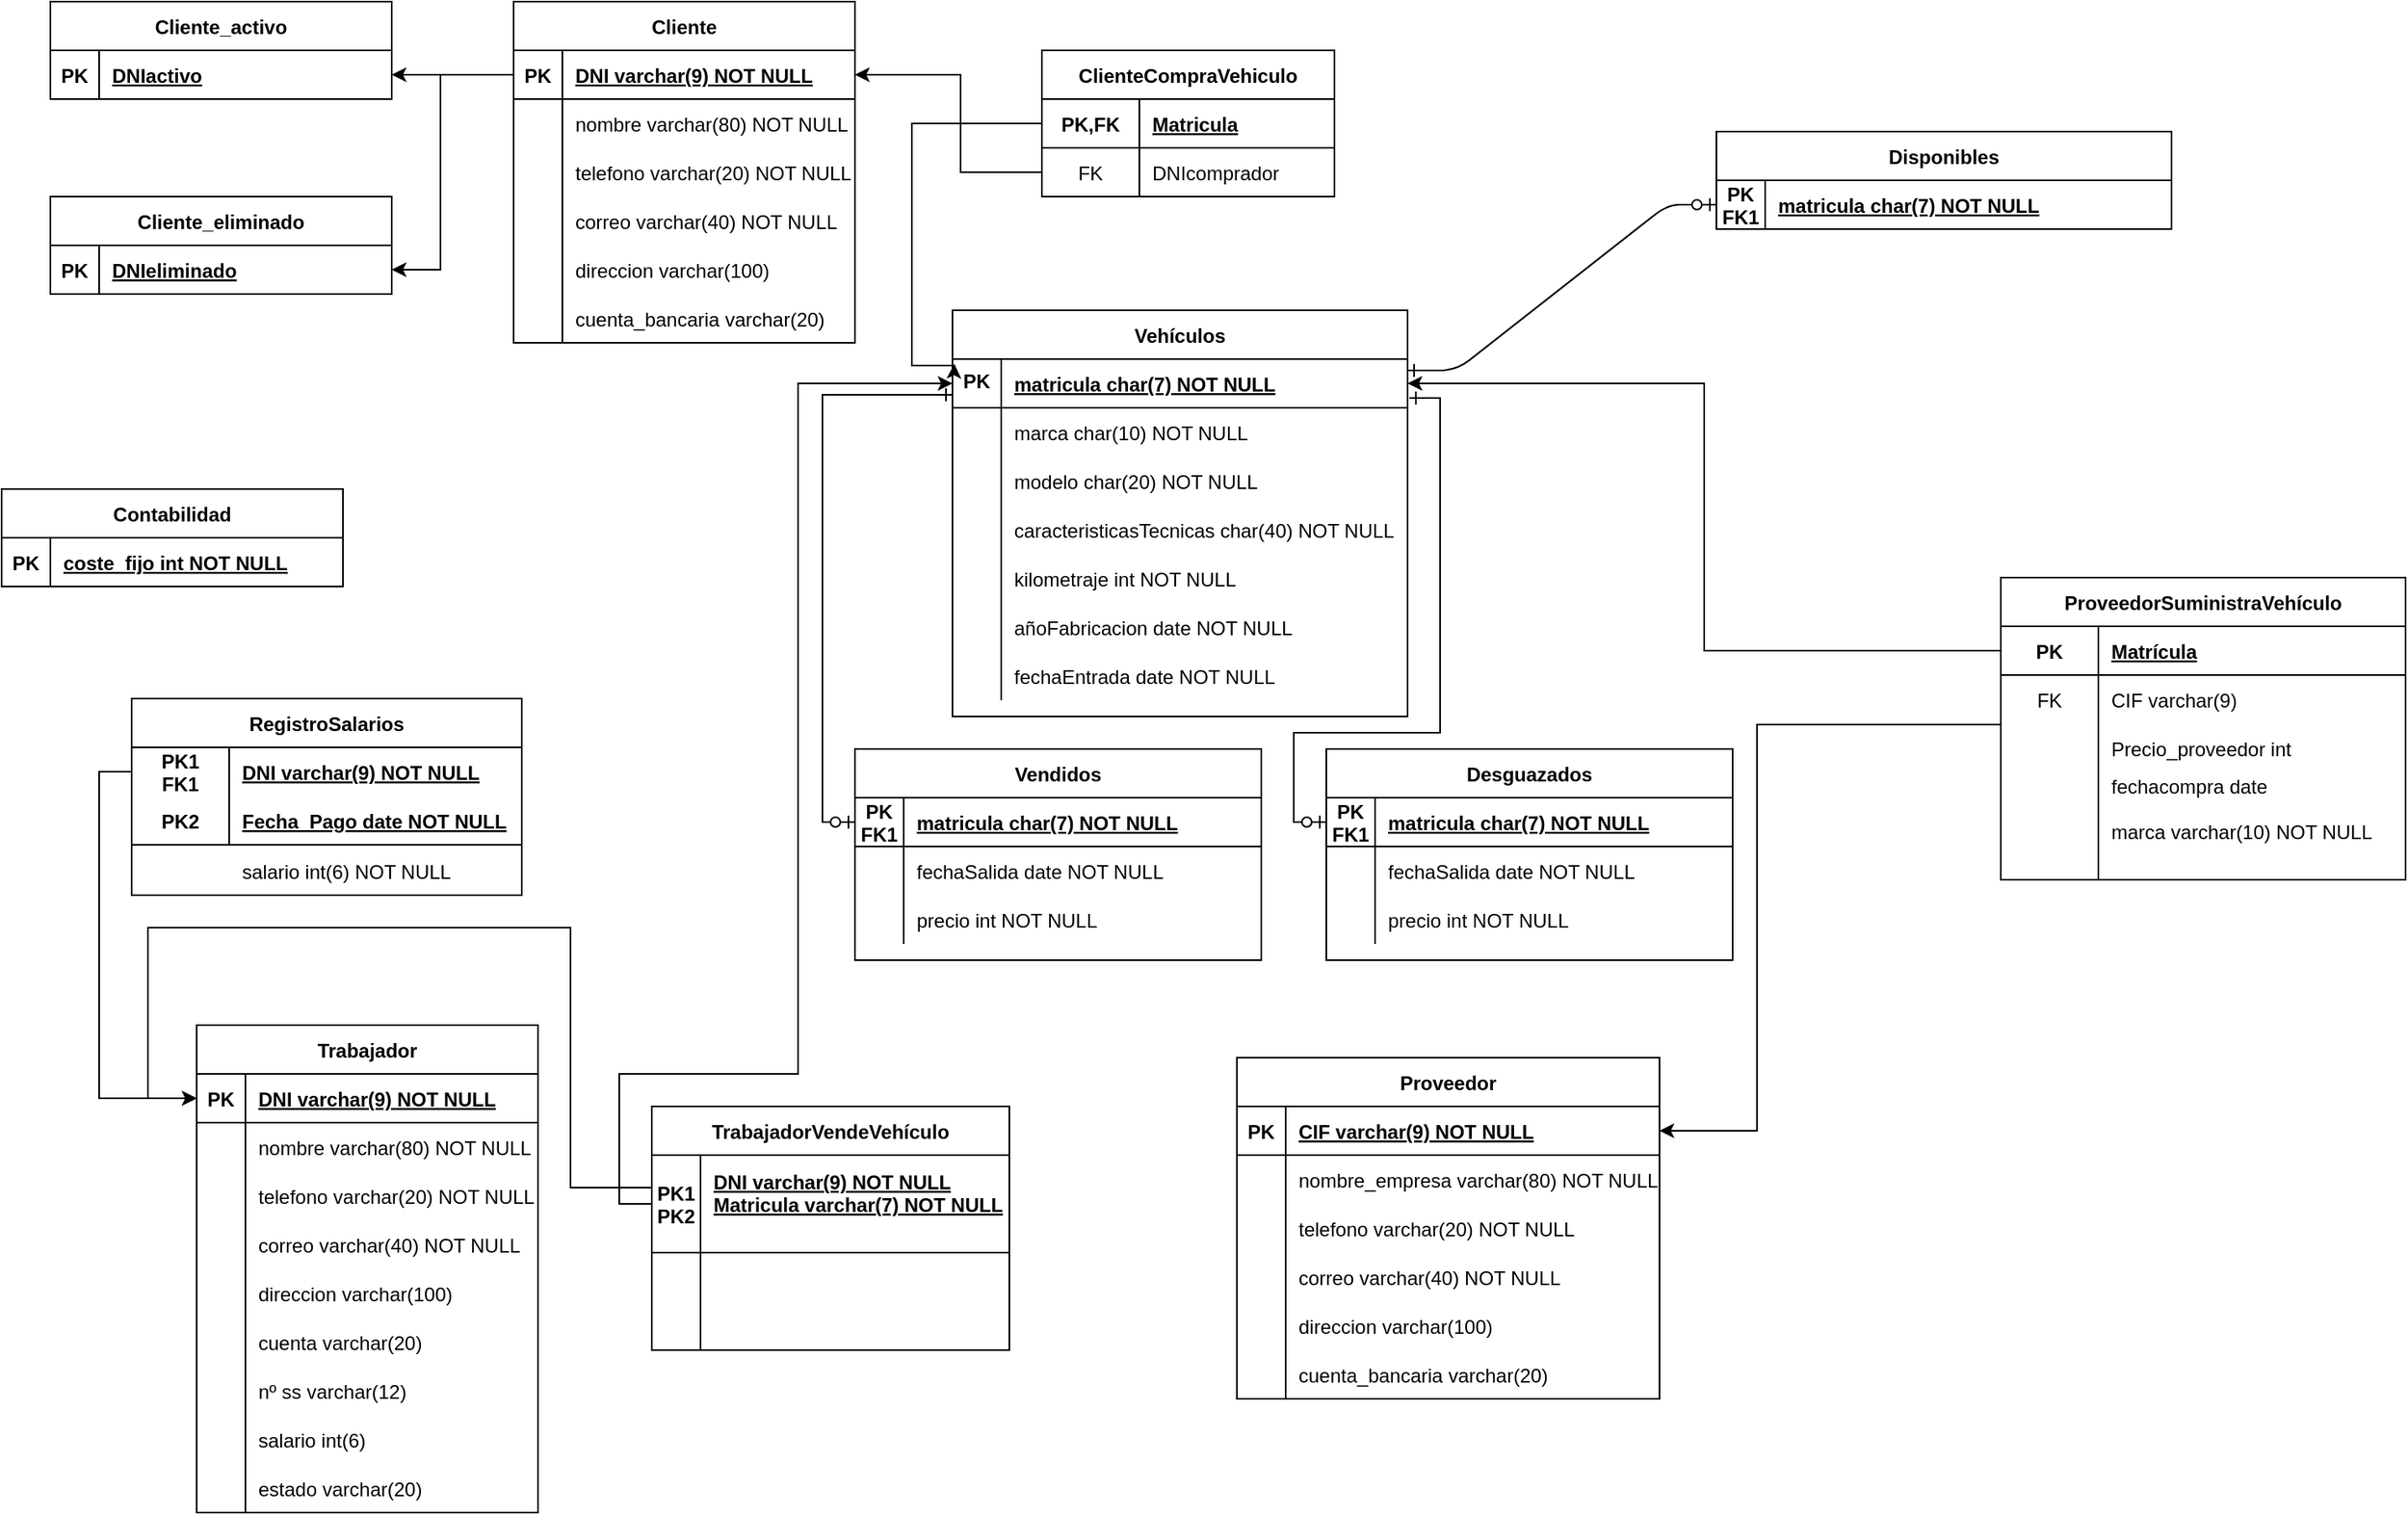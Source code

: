 <mxfile version="20.8.5" type="google"><diagram id="R2lEEEUBdFMjLlhIrx00" name="Page-1"><mxGraphModel grid="1" page="1" gridSize="10" guides="1" tooltips="1" connect="1" arrows="1" fold="1" pageScale="1" pageWidth="850" pageHeight="1100" math="0" shadow="0" extFonts="Permanent Marker^https://fonts.googleapis.com/css?family=Permanent+Marker"><root><mxCell id="0"/><mxCell id="1" parent="0"/><mxCell id="DabiqyICGyhqt8lXACTz-14" value="Cliente" style="shape=table;startSize=30;container=1;collapsible=1;childLayout=tableLayout;fixedRows=1;rowLines=0;fontStyle=1;align=center;resizeLast=1;" vertex="1" parent="1"><mxGeometry x="15" y="370" width="210" height="210" as="geometry"/></mxCell><mxCell id="DabiqyICGyhqt8lXACTz-15" value="" style="shape=tableRow;horizontal=0;startSize=0;swimlaneHead=0;swimlaneBody=0;fillColor=none;collapsible=0;dropTarget=0;points=[[0,0.5],[1,0.5]];portConstraint=eastwest;top=0;left=0;right=0;bottom=1;" vertex="1" parent="DabiqyICGyhqt8lXACTz-14"><mxGeometry y="30" width="210" height="30" as="geometry"/></mxCell><mxCell id="DabiqyICGyhqt8lXACTz-16" value="PK" style="shape=partialRectangle;connectable=0;fillColor=none;top=0;left=0;bottom=0;right=0;fontStyle=1;overflow=hidden;" vertex="1" parent="DabiqyICGyhqt8lXACTz-15"><mxGeometry width="30" height="30" as="geometry"><mxRectangle width="30" height="30" as="alternateBounds"/></mxGeometry></mxCell><mxCell id="DabiqyICGyhqt8lXACTz-17" value="DNI varchar(9) NOT NULL" style="shape=partialRectangle;connectable=0;fillColor=none;top=0;left=0;bottom=0;right=0;align=left;spacingLeft=6;fontStyle=5;overflow=hidden;" vertex="1" parent="DabiqyICGyhqt8lXACTz-15"><mxGeometry x="30" width="180" height="30" as="geometry"><mxRectangle width="180" height="30" as="alternateBounds"/></mxGeometry></mxCell><mxCell id="DabiqyICGyhqt8lXACTz-18" value="" style="shape=tableRow;horizontal=0;startSize=0;swimlaneHead=0;swimlaneBody=0;fillColor=none;collapsible=0;dropTarget=0;points=[[0,0.5],[1,0.5]];portConstraint=eastwest;top=0;left=0;right=0;bottom=0;" vertex="1" parent="DabiqyICGyhqt8lXACTz-14"><mxGeometry y="60" width="210" height="30" as="geometry"/></mxCell><mxCell id="DabiqyICGyhqt8lXACTz-19" value="" style="shape=partialRectangle;connectable=0;fillColor=none;top=0;left=0;bottom=0;right=0;editable=1;overflow=hidden;" vertex="1" parent="DabiqyICGyhqt8lXACTz-18"><mxGeometry width="30" height="30" as="geometry"><mxRectangle width="30" height="30" as="alternateBounds"/></mxGeometry></mxCell><mxCell id="DabiqyICGyhqt8lXACTz-20" value="nombre varchar(80) NOT NULL" style="shape=partialRectangle;connectable=0;fillColor=none;top=0;left=0;bottom=0;right=0;align=left;spacingLeft=6;overflow=hidden;" vertex="1" parent="DabiqyICGyhqt8lXACTz-18"><mxGeometry x="30" width="180" height="30" as="geometry"><mxRectangle width="180" height="30" as="alternateBounds"/></mxGeometry></mxCell><mxCell id="DabiqyICGyhqt8lXACTz-21" value="" style="shape=tableRow;horizontal=0;startSize=0;swimlaneHead=0;swimlaneBody=0;fillColor=none;collapsible=0;dropTarget=0;points=[[0,0.5],[1,0.5]];portConstraint=eastwest;top=0;left=0;right=0;bottom=0;" vertex="1" parent="DabiqyICGyhqt8lXACTz-14"><mxGeometry y="90" width="210" height="30" as="geometry"/></mxCell><mxCell id="DabiqyICGyhqt8lXACTz-22" value="" style="shape=partialRectangle;connectable=0;fillColor=none;top=0;left=0;bottom=0;right=0;editable=1;overflow=hidden;" vertex="1" parent="DabiqyICGyhqt8lXACTz-21"><mxGeometry width="30" height="30" as="geometry"><mxRectangle width="30" height="30" as="alternateBounds"/></mxGeometry></mxCell><mxCell id="DabiqyICGyhqt8lXACTz-23" value="telefono varchar(20) NOT NULL" style="shape=partialRectangle;connectable=0;fillColor=none;top=0;left=0;bottom=0;right=0;align=left;spacingLeft=6;overflow=hidden;" vertex="1" parent="DabiqyICGyhqt8lXACTz-21"><mxGeometry x="30" width="180" height="30" as="geometry"><mxRectangle width="180" height="30" as="alternateBounds"/></mxGeometry></mxCell><mxCell id="DabiqyICGyhqt8lXACTz-24" value="" style="shape=tableRow;horizontal=0;startSize=0;swimlaneHead=0;swimlaneBody=0;fillColor=none;collapsible=0;dropTarget=0;points=[[0,0.5],[1,0.5]];portConstraint=eastwest;top=0;left=0;right=0;bottom=0;" vertex="1" parent="DabiqyICGyhqt8lXACTz-14"><mxGeometry y="120" width="210" height="30" as="geometry"/></mxCell><mxCell id="DabiqyICGyhqt8lXACTz-25" value="" style="shape=partialRectangle;connectable=0;fillColor=none;top=0;left=0;bottom=0;right=0;editable=1;overflow=hidden;" vertex="1" parent="DabiqyICGyhqt8lXACTz-24"><mxGeometry width="30" height="30" as="geometry"><mxRectangle width="30" height="30" as="alternateBounds"/></mxGeometry></mxCell><mxCell id="DabiqyICGyhqt8lXACTz-26" value="correo varchar(40) NOT NULL" style="shape=partialRectangle;connectable=0;fillColor=none;top=0;left=0;bottom=0;right=0;align=left;spacingLeft=6;overflow=hidden;" vertex="1" parent="DabiqyICGyhqt8lXACTz-24"><mxGeometry x="30" width="180" height="30" as="geometry"><mxRectangle width="180" height="30" as="alternateBounds"/></mxGeometry></mxCell><mxCell id="DabiqyICGyhqt8lXACTz-56" style="shape=tableRow;horizontal=0;startSize=0;swimlaneHead=0;swimlaneBody=0;fillColor=none;collapsible=0;dropTarget=0;points=[[0,0.5],[1,0.5]];portConstraint=eastwest;top=0;left=0;right=0;bottom=0;" vertex="1" parent="DabiqyICGyhqt8lXACTz-14"><mxGeometry y="150" width="210" height="30" as="geometry"/></mxCell><mxCell id="DabiqyICGyhqt8lXACTz-57" style="shape=partialRectangle;connectable=0;fillColor=none;top=0;left=0;bottom=0;right=0;editable=1;overflow=hidden;" vertex="1" parent="DabiqyICGyhqt8lXACTz-56"><mxGeometry width="30" height="30" as="geometry"><mxRectangle width="30" height="30" as="alternateBounds"/></mxGeometry></mxCell><mxCell id="DabiqyICGyhqt8lXACTz-58" value="direccion varchar(100)" style="shape=partialRectangle;connectable=0;fillColor=none;top=0;left=0;bottom=0;right=0;align=left;spacingLeft=6;overflow=hidden;" vertex="1" parent="DabiqyICGyhqt8lXACTz-56"><mxGeometry x="30" width="180" height="30" as="geometry"><mxRectangle width="180" height="30" as="alternateBounds"/></mxGeometry></mxCell><mxCell id="DabiqyICGyhqt8lXACTz-62" style="shape=tableRow;horizontal=0;startSize=0;swimlaneHead=0;swimlaneBody=0;fillColor=none;collapsible=0;dropTarget=0;points=[[0,0.5],[1,0.5]];portConstraint=eastwest;top=0;left=0;right=0;bottom=0;" vertex="1" parent="DabiqyICGyhqt8lXACTz-14"><mxGeometry y="180" width="210" height="30" as="geometry"/></mxCell><mxCell id="DabiqyICGyhqt8lXACTz-63" style="shape=partialRectangle;connectable=0;fillColor=none;top=0;left=0;bottom=0;right=0;editable=1;overflow=hidden;" vertex="1" parent="DabiqyICGyhqt8lXACTz-62"><mxGeometry width="30" height="30" as="geometry"><mxRectangle width="30" height="30" as="alternateBounds"/></mxGeometry></mxCell><mxCell id="DabiqyICGyhqt8lXACTz-64" value="cuenta_bancaria varchar(20)" style="shape=partialRectangle;connectable=0;fillColor=none;top=0;left=0;bottom=0;right=0;align=left;spacingLeft=6;overflow=hidden;" vertex="1" parent="DabiqyICGyhqt8lXACTz-62"><mxGeometry x="30" width="180" height="30" as="geometry"><mxRectangle width="180" height="30" as="alternateBounds"/></mxGeometry></mxCell><mxCell id="DabiqyICGyhqt8lXACTz-91" value="ClienteCompraVehiculo" style="shape=table;startSize=30;container=1;collapsible=1;childLayout=tableLayout;fixedRows=1;rowLines=0;fontStyle=1;align=center;resizeLast=1;" vertex="1" parent="1"><mxGeometry x="340" y="400" width="180" height="90" as="geometry"><mxRectangle x="450" y="70" width="90" height="30" as="alternateBounds"/></mxGeometry></mxCell><mxCell id="DabiqyICGyhqt8lXACTz-95" value="" style="shape=tableRow;horizontal=0;startSize=0;swimlaneHead=0;swimlaneBody=0;fillColor=none;collapsible=0;dropTarget=0;points=[[0,0.5],[1,0.5]];portConstraint=eastwest;top=0;left=0;right=0;bottom=1;" vertex="1" parent="DabiqyICGyhqt8lXACTz-91"><mxGeometry y="30" width="180" height="30" as="geometry"/></mxCell><mxCell id="DabiqyICGyhqt8lXACTz-96" value="PK,FK" style="shape=partialRectangle;connectable=0;fillColor=none;top=0;left=0;bottom=0;right=0;fontStyle=1;overflow=hidden;" vertex="1" parent="DabiqyICGyhqt8lXACTz-95"><mxGeometry width="60" height="30" as="geometry"><mxRectangle width="60" height="30" as="alternateBounds"/></mxGeometry></mxCell><mxCell id="DabiqyICGyhqt8lXACTz-97" value="Matricula" style="shape=partialRectangle;connectable=0;fillColor=none;top=0;left=0;bottom=0;right=0;align=left;spacingLeft=6;fontStyle=5;overflow=hidden;" vertex="1" parent="DabiqyICGyhqt8lXACTz-95"><mxGeometry x="60" width="120" height="30" as="geometry"><mxRectangle width="120" height="30" as="alternateBounds"/></mxGeometry></mxCell><mxCell id="slOIWdPYhQbR9vkh2Vtd-27" style="shape=tableRow;horizontal=0;startSize=0;swimlaneHead=0;swimlaneBody=0;fillColor=none;collapsible=0;dropTarget=0;points=[[0,0.5],[1,0.5]];portConstraint=eastwest;top=0;left=0;right=0;bottom=0;" vertex="1" parent="DabiqyICGyhqt8lXACTz-91"><mxGeometry y="60" width="180" height="30" as="geometry"/></mxCell><mxCell id="slOIWdPYhQbR9vkh2Vtd-28" value="FK" style="shape=partialRectangle;connectable=0;fillColor=none;top=0;left=0;bottom=0;right=0;editable=1;overflow=hidden;" vertex="1" parent="slOIWdPYhQbR9vkh2Vtd-27"><mxGeometry width="60" height="30" as="geometry"><mxRectangle width="60" height="30" as="alternateBounds"/></mxGeometry></mxCell><mxCell id="slOIWdPYhQbR9vkh2Vtd-29" value="DNIcomprador" style="shape=partialRectangle;connectable=0;fillColor=none;top=0;left=0;bottom=0;right=0;align=left;spacingLeft=6;overflow=hidden;" vertex="1" parent="slOIWdPYhQbR9vkh2Vtd-27"><mxGeometry x="60" width="120" height="30" as="geometry"><mxRectangle width="120" height="30" as="alternateBounds"/></mxGeometry></mxCell><mxCell id="DabiqyICGyhqt8lXACTz-110" style="edgeStyle=orthogonalEdgeStyle;rounded=0;orthogonalLoop=1;jettySize=auto;html=1;entryX=0;entryY=0.5;entryDx=0;entryDy=0;exitX=0;exitY=0.5;exitDx=0;exitDy=0;" edge="1" parent="1" target="DabiqyICGyhqt8lXACTz-15"><mxGeometry relative="1" as="geometry"><Array as="points"><mxPoint x="540" y="50"/><mxPoint x="500" y="50"/><mxPoint x="500" y="140"/><mxPoint x="150" y="140"/><mxPoint x="150" y="205"/></Array></mxGeometry></mxCell><mxCell id="tKubUDKJKZg3eES5gqps-14" value="" style="shape=tableRow;horizontal=0;startSize=0;swimlaneHead=0;swimlaneBody=0;fillColor=none;collapsible=0;dropTarget=0;points=[[0,0.5],[1,0.5]];portConstraint=eastwest;top=0;left=0;right=0;bottom=0;" vertex="1" parent="1"><mxGeometry x="-150" y="1170" width="220" height="40" as="geometry"/></mxCell><mxCell id="tKubUDKJKZg3eES5gqps-15" value="" style="shape=partialRectangle;connectable=0;fillColor=none;top=0;left=0;bottom=0;right=0;editable=1;overflow=hidden;" vertex="1" parent="tKubUDKJKZg3eES5gqps-14"><mxGeometry width="30" height="40" as="geometry"><mxRectangle width="30" height="40" as="alternateBounds"/></mxGeometry></mxCell><mxCell id="tKubUDKJKZg3eES5gqps-17" value="" style="shape=tableRow;horizontal=0;startSize=0;swimlaneHead=0;swimlaneBody=0;fillColor=none;collapsible=0;dropTarget=0;points=[[0,0.5],[1,0.5]];portConstraint=eastwest;top=0;left=0;right=0;bottom=0;" vertex="1" parent="1"><mxGeometry x="-150" y="1200" width="220" height="40" as="geometry"/></mxCell><mxCell id="tKubUDKJKZg3eES5gqps-18" value="" style="shape=partialRectangle;connectable=0;fillColor=none;top=0;left=0;bottom=0;right=0;editable=1;overflow=hidden;" vertex="1" parent="tKubUDKJKZg3eES5gqps-17"><mxGeometry width="30" height="40" as="geometry"><mxRectangle width="30" height="40" as="alternateBounds"/></mxGeometry></mxCell><mxCell id="tKubUDKJKZg3eES5gqps-20" value="" style="shape=tableRow;horizontal=0;startSize=0;swimlaneHead=0;swimlaneBody=0;fillColor=none;collapsible=0;dropTarget=0;points=[[0,0.5],[1,0.5]];portConstraint=eastwest;top=0;left=0;right=0;bottom=0;" vertex="1" parent="1"><mxGeometry x="-150" y="1230" width="220" height="40" as="geometry"/></mxCell><mxCell id="tKubUDKJKZg3eES5gqps-21" value="" style="shape=partialRectangle;connectable=0;fillColor=none;top=0;left=0;bottom=0;right=0;editable=1;overflow=hidden;" vertex="1" parent="tKubUDKJKZg3eES5gqps-20"><mxGeometry width="30" height="40" as="geometry"><mxRectangle width="30" height="40" as="alternateBounds"/></mxGeometry></mxCell><mxCell id="tKubUDKJKZg3eES5gqps-45" value="TrabajadorVendeVehículo" style="shape=table;startSize=30;container=1;collapsible=1;childLayout=tableLayout;fixedRows=1;rowLines=0;fontStyle=1;align=center;resizeLast=1;" vertex="1" parent="1"><mxGeometry x="100" y="1050" width="220" height="150" as="geometry"/></mxCell><mxCell id="tKubUDKJKZg3eES5gqps-46" value="" style="shape=tableRow;horizontal=0;startSize=0;swimlaneHead=0;swimlaneBody=0;fillColor=none;collapsible=0;dropTarget=0;points=[[0,0.5],[1,0.5]];portConstraint=eastwest;top=0;left=0;right=0;bottom=1;" vertex="1" parent="tKubUDKJKZg3eES5gqps-45"><mxGeometry y="30" width="220" height="60" as="geometry"/></mxCell><mxCell id="tKubUDKJKZg3eES5gqps-47" value="PK1&#10;PK2" style="shape=partialRectangle;connectable=0;fillColor=none;top=0;left=0;bottom=0;right=0;fontStyle=1;overflow=hidden;" vertex="1" parent="tKubUDKJKZg3eES5gqps-46"><mxGeometry width="30" height="60" as="geometry"><mxRectangle width="30" height="60" as="alternateBounds"/></mxGeometry></mxCell><mxCell id="tKubUDKJKZg3eES5gqps-48" value="DNI varchar(9) NOT NULL&#10;Matricula varchar(7) NOT NULL&#10;" style="shape=partialRectangle;connectable=0;fillColor=none;top=0;left=0;bottom=0;right=0;align=left;spacingLeft=6;fontStyle=5;overflow=hidden;" vertex="1" parent="tKubUDKJKZg3eES5gqps-46"><mxGeometry x="30" width="190" height="60" as="geometry"><mxRectangle width="190" height="60" as="alternateBounds"/></mxGeometry></mxCell><mxCell id="tKubUDKJKZg3eES5gqps-49" value="" style="shape=tableRow;horizontal=0;startSize=0;swimlaneHead=0;swimlaneBody=0;fillColor=none;collapsible=0;dropTarget=0;points=[[0,0.5],[1,0.5]];portConstraint=eastwest;top=0;left=0;right=0;bottom=0;" vertex="1" parent="tKubUDKJKZg3eES5gqps-45"><mxGeometry y="90" width="220" height="30" as="geometry"/></mxCell><mxCell id="tKubUDKJKZg3eES5gqps-50" value="" style="shape=partialRectangle;connectable=0;fillColor=none;top=0;left=0;bottom=0;right=0;editable=1;overflow=hidden;" vertex="1" parent="tKubUDKJKZg3eES5gqps-49"><mxGeometry width="30" height="30" as="geometry"><mxRectangle width="30" height="30" as="alternateBounds"/></mxGeometry></mxCell><mxCell id="tKubUDKJKZg3eES5gqps-51" value="" style="shape=partialRectangle;connectable=0;fillColor=none;top=0;left=0;bottom=0;right=0;align=left;spacingLeft=6;overflow=hidden;" vertex="1" parent="tKubUDKJKZg3eES5gqps-49"><mxGeometry x="30" width="190" height="30" as="geometry"><mxRectangle width="190" height="30" as="alternateBounds"/></mxGeometry></mxCell><mxCell id="tKubUDKJKZg3eES5gqps-58" style="shape=tableRow;horizontal=0;startSize=0;swimlaneHead=0;swimlaneBody=0;fillColor=none;collapsible=0;dropTarget=0;points=[[0,0.5],[1,0.5]];portConstraint=eastwest;top=0;left=0;right=0;bottom=0;" vertex="1" parent="tKubUDKJKZg3eES5gqps-45"><mxGeometry y="120" width="220" height="30" as="geometry"/></mxCell><mxCell id="tKubUDKJKZg3eES5gqps-59" style="shape=partialRectangle;connectable=0;fillColor=none;top=0;left=0;bottom=0;right=0;editable=1;overflow=hidden;" vertex="1" parent="tKubUDKJKZg3eES5gqps-58"><mxGeometry width="30" height="30" as="geometry"><mxRectangle width="30" height="30" as="alternateBounds"/></mxGeometry></mxCell><mxCell id="tKubUDKJKZg3eES5gqps-60" value="" style="shape=partialRectangle;connectable=0;fillColor=none;top=0;left=0;bottom=0;right=0;align=left;spacingLeft=6;overflow=hidden;" vertex="1" parent="tKubUDKJKZg3eES5gqps-58"><mxGeometry x="30" width="190" height="30" as="geometry"><mxRectangle width="190" height="30" as="alternateBounds"/></mxGeometry></mxCell><mxCell id="5EkqRzB-ZfqEfg6LdEzN-1" value="Trabajador" style="shape=table;startSize=30;container=1;collapsible=1;childLayout=tableLayout;fixedRows=1;rowLines=0;fontStyle=1;align=center;resizeLast=1;" vertex="1" parent="1"><mxGeometry x="-180" y="1000" width="210" height="300" as="geometry"/></mxCell><mxCell id="5EkqRzB-ZfqEfg6LdEzN-2" value="" style="shape=tableRow;horizontal=0;startSize=0;swimlaneHead=0;swimlaneBody=0;fillColor=none;collapsible=0;dropTarget=0;points=[[0,0.5],[1,0.5]];portConstraint=eastwest;top=0;left=0;right=0;bottom=1;" vertex="1" parent="5EkqRzB-ZfqEfg6LdEzN-1"><mxGeometry y="30" width="210" height="30" as="geometry"/></mxCell><mxCell id="5EkqRzB-ZfqEfg6LdEzN-3" value="PK" style="shape=partialRectangle;connectable=0;fillColor=none;top=0;left=0;bottom=0;right=0;fontStyle=1;overflow=hidden;" vertex="1" parent="5EkqRzB-ZfqEfg6LdEzN-2"><mxGeometry width="30" height="30" as="geometry"><mxRectangle width="30" height="30" as="alternateBounds"/></mxGeometry></mxCell><mxCell id="5EkqRzB-ZfqEfg6LdEzN-4" value="DNI varchar(9) NOT NULL" style="shape=partialRectangle;connectable=0;fillColor=none;top=0;left=0;bottom=0;right=0;align=left;spacingLeft=6;fontStyle=5;overflow=hidden;" vertex="1" parent="5EkqRzB-ZfqEfg6LdEzN-2"><mxGeometry x="30" width="180" height="30" as="geometry"><mxRectangle width="180" height="30" as="alternateBounds"/></mxGeometry></mxCell><mxCell id="5EkqRzB-ZfqEfg6LdEzN-5" value="" style="shape=tableRow;horizontal=0;startSize=0;swimlaneHead=0;swimlaneBody=0;fillColor=none;collapsible=0;dropTarget=0;points=[[0,0.5],[1,0.5]];portConstraint=eastwest;top=0;left=0;right=0;bottom=0;" vertex="1" parent="5EkqRzB-ZfqEfg6LdEzN-1"><mxGeometry y="60" width="210" height="30" as="geometry"/></mxCell><mxCell id="5EkqRzB-ZfqEfg6LdEzN-6" value="" style="shape=partialRectangle;connectable=0;fillColor=none;top=0;left=0;bottom=0;right=0;editable=1;overflow=hidden;" vertex="1" parent="5EkqRzB-ZfqEfg6LdEzN-5"><mxGeometry width="30" height="30" as="geometry"><mxRectangle width="30" height="30" as="alternateBounds"/></mxGeometry></mxCell><mxCell id="5EkqRzB-ZfqEfg6LdEzN-7" value="nombre varchar(80) NOT NULL" style="shape=partialRectangle;connectable=0;fillColor=none;top=0;left=0;bottom=0;right=0;align=left;spacingLeft=6;overflow=hidden;" vertex="1" parent="5EkqRzB-ZfqEfg6LdEzN-5"><mxGeometry x="30" width="180" height="30" as="geometry"><mxRectangle width="180" height="30" as="alternateBounds"/></mxGeometry></mxCell><mxCell id="5EkqRzB-ZfqEfg6LdEzN-8" value="" style="shape=tableRow;horizontal=0;startSize=0;swimlaneHead=0;swimlaneBody=0;fillColor=none;collapsible=0;dropTarget=0;points=[[0,0.5],[1,0.5]];portConstraint=eastwest;top=0;left=0;right=0;bottom=0;" vertex="1" parent="5EkqRzB-ZfqEfg6LdEzN-1"><mxGeometry y="90" width="210" height="30" as="geometry"/></mxCell><mxCell id="5EkqRzB-ZfqEfg6LdEzN-9" value="" style="shape=partialRectangle;connectable=0;fillColor=none;top=0;left=0;bottom=0;right=0;editable=1;overflow=hidden;" vertex="1" parent="5EkqRzB-ZfqEfg6LdEzN-8"><mxGeometry width="30" height="30" as="geometry"><mxRectangle width="30" height="30" as="alternateBounds"/></mxGeometry></mxCell><mxCell id="5EkqRzB-ZfqEfg6LdEzN-10" value="telefono varchar(20) NOT NULL" style="shape=partialRectangle;connectable=0;fillColor=none;top=0;left=0;bottom=0;right=0;align=left;spacingLeft=6;overflow=hidden;" vertex="1" parent="5EkqRzB-ZfqEfg6LdEzN-8"><mxGeometry x="30" width="180" height="30" as="geometry"><mxRectangle width="180" height="30" as="alternateBounds"/></mxGeometry></mxCell><mxCell id="5EkqRzB-ZfqEfg6LdEzN-11" value="" style="shape=tableRow;horizontal=0;startSize=0;swimlaneHead=0;swimlaneBody=0;fillColor=none;collapsible=0;dropTarget=0;points=[[0,0.5],[1,0.5]];portConstraint=eastwest;top=0;left=0;right=0;bottom=0;" vertex="1" parent="5EkqRzB-ZfqEfg6LdEzN-1"><mxGeometry y="120" width="210" height="30" as="geometry"/></mxCell><mxCell id="5EkqRzB-ZfqEfg6LdEzN-12" value="" style="shape=partialRectangle;connectable=0;fillColor=none;top=0;left=0;bottom=0;right=0;editable=1;overflow=hidden;" vertex="1" parent="5EkqRzB-ZfqEfg6LdEzN-11"><mxGeometry width="30" height="30" as="geometry"><mxRectangle width="30" height="30" as="alternateBounds"/></mxGeometry></mxCell><mxCell id="5EkqRzB-ZfqEfg6LdEzN-13" value="correo varchar(40) NOT NULL" style="shape=partialRectangle;connectable=0;fillColor=none;top=0;left=0;bottom=0;right=0;align=left;spacingLeft=6;overflow=hidden;" vertex="1" parent="5EkqRzB-ZfqEfg6LdEzN-11"><mxGeometry x="30" width="180" height="30" as="geometry"><mxRectangle width="180" height="30" as="alternateBounds"/></mxGeometry></mxCell><mxCell id="5EkqRzB-ZfqEfg6LdEzN-14" style="shape=tableRow;horizontal=0;startSize=0;swimlaneHead=0;swimlaneBody=0;fillColor=none;collapsible=0;dropTarget=0;points=[[0,0.5],[1,0.5]];portConstraint=eastwest;top=0;left=0;right=0;bottom=0;" vertex="1" parent="5EkqRzB-ZfqEfg6LdEzN-1"><mxGeometry y="150" width="210" height="30" as="geometry"/></mxCell><mxCell id="5EkqRzB-ZfqEfg6LdEzN-15" style="shape=partialRectangle;connectable=0;fillColor=none;top=0;left=0;bottom=0;right=0;editable=1;overflow=hidden;" vertex="1" parent="5EkqRzB-ZfqEfg6LdEzN-14"><mxGeometry width="30" height="30" as="geometry"><mxRectangle width="30" height="30" as="alternateBounds"/></mxGeometry></mxCell><mxCell id="5EkqRzB-ZfqEfg6LdEzN-16" value="direccion varchar(100)" style="shape=partialRectangle;connectable=0;fillColor=none;top=0;left=0;bottom=0;right=0;align=left;spacingLeft=6;overflow=hidden;" vertex="1" parent="5EkqRzB-ZfqEfg6LdEzN-14"><mxGeometry x="30" width="180" height="30" as="geometry"><mxRectangle width="180" height="30" as="alternateBounds"/></mxGeometry></mxCell><mxCell id="5EkqRzB-ZfqEfg6LdEzN-17" style="shape=tableRow;horizontal=0;startSize=0;swimlaneHead=0;swimlaneBody=0;fillColor=none;collapsible=0;dropTarget=0;points=[[0,0.5],[1,0.5]];portConstraint=eastwest;top=0;left=0;right=0;bottom=0;" vertex="1" parent="5EkqRzB-ZfqEfg6LdEzN-1"><mxGeometry y="180" width="210" height="30" as="geometry"/></mxCell><mxCell id="5EkqRzB-ZfqEfg6LdEzN-18" style="shape=partialRectangle;connectable=0;fillColor=none;top=0;left=0;bottom=0;right=0;editable=1;overflow=hidden;" vertex="1" parent="5EkqRzB-ZfqEfg6LdEzN-17"><mxGeometry width="30" height="30" as="geometry"><mxRectangle width="30" height="30" as="alternateBounds"/></mxGeometry></mxCell><mxCell id="5EkqRzB-ZfqEfg6LdEzN-19" value="cuenta varchar(20)" style="shape=partialRectangle;connectable=0;fillColor=none;top=0;left=0;bottom=0;right=0;align=left;spacingLeft=6;overflow=hidden;" vertex="1" parent="5EkqRzB-ZfqEfg6LdEzN-17"><mxGeometry x="30" width="180" height="30" as="geometry"><mxRectangle width="180" height="30" as="alternateBounds"/></mxGeometry></mxCell><mxCell id="5EkqRzB-ZfqEfg6LdEzN-26" style="shape=tableRow;horizontal=0;startSize=0;swimlaneHead=0;swimlaneBody=0;fillColor=none;collapsible=0;dropTarget=0;points=[[0,0.5],[1,0.5]];portConstraint=eastwest;top=0;left=0;right=0;bottom=0;" vertex="1" parent="5EkqRzB-ZfqEfg6LdEzN-1"><mxGeometry y="210" width="210" height="30" as="geometry"/></mxCell><mxCell id="5EkqRzB-ZfqEfg6LdEzN-27" style="shape=partialRectangle;connectable=0;fillColor=none;top=0;left=0;bottom=0;right=0;editable=1;overflow=hidden;" vertex="1" parent="5EkqRzB-ZfqEfg6LdEzN-26"><mxGeometry width="30" height="30" as="geometry"><mxRectangle width="30" height="30" as="alternateBounds"/></mxGeometry></mxCell><mxCell id="5EkqRzB-ZfqEfg6LdEzN-28" value="nº ss varchar(12)" style="shape=partialRectangle;connectable=0;fillColor=none;top=0;left=0;bottom=0;right=0;align=left;spacingLeft=6;overflow=hidden;" vertex="1" parent="5EkqRzB-ZfqEfg6LdEzN-26"><mxGeometry x="30" width="180" height="30" as="geometry"><mxRectangle width="180" height="30" as="alternateBounds"/></mxGeometry></mxCell><mxCell id="5EkqRzB-ZfqEfg6LdEzN-32" style="shape=tableRow;horizontal=0;startSize=0;swimlaneHead=0;swimlaneBody=0;fillColor=none;collapsible=0;dropTarget=0;points=[[0,0.5],[1,0.5]];portConstraint=eastwest;top=0;left=0;right=0;bottom=0;" vertex="1" parent="5EkqRzB-ZfqEfg6LdEzN-1"><mxGeometry y="240" width="210" height="30" as="geometry"/></mxCell><mxCell id="5EkqRzB-ZfqEfg6LdEzN-33" style="shape=partialRectangle;connectable=0;fillColor=none;top=0;left=0;bottom=0;right=0;editable=1;overflow=hidden;" vertex="1" parent="5EkqRzB-ZfqEfg6LdEzN-32"><mxGeometry width="30" height="30" as="geometry"><mxRectangle width="30" height="30" as="alternateBounds"/></mxGeometry></mxCell><mxCell id="5EkqRzB-ZfqEfg6LdEzN-34" value="salario int(6)" style="shape=partialRectangle;connectable=0;fillColor=none;top=0;left=0;bottom=0;right=0;align=left;spacingLeft=6;overflow=hidden;" vertex="1" parent="5EkqRzB-ZfqEfg6LdEzN-32"><mxGeometry x="30" width="180" height="30" as="geometry"><mxRectangle width="180" height="30" as="alternateBounds"/></mxGeometry></mxCell><mxCell id="5EkqRzB-ZfqEfg6LdEzN-29" style="shape=tableRow;horizontal=0;startSize=0;swimlaneHead=0;swimlaneBody=0;fillColor=none;collapsible=0;dropTarget=0;points=[[0,0.5],[1,0.5]];portConstraint=eastwest;top=0;left=0;right=0;bottom=0;" vertex="1" parent="5EkqRzB-ZfqEfg6LdEzN-1"><mxGeometry y="270" width="210" height="30" as="geometry"/></mxCell><mxCell id="5EkqRzB-ZfqEfg6LdEzN-30" style="shape=partialRectangle;connectable=0;fillColor=none;top=0;left=0;bottom=0;right=0;editable=1;overflow=hidden;" vertex="1" parent="5EkqRzB-ZfqEfg6LdEzN-29"><mxGeometry width="30" height="30" as="geometry"><mxRectangle width="30" height="30" as="alternateBounds"/></mxGeometry></mxCell><mxCell id="5EkqRzB-ZfqEfg6LdEzN-31" value="estado varchar(20)" style="shape=partialRectangle;connectable=0;fillColor=none;top=0;left=0;bottom=0;right=0;align=left;spacingLeft=6;overflow=hidden;" vertex="1" parent="5EkqRzB-ZfqEfg6LdEzN-29"><mxGeometry x="30" width="180" height="30" as="geometry"><mxRectangle width="180" height="30" as="alternateBounds"/></mxGeometry></mxCell><mxCell id="5EkqRzB-ZfqEfg6LdEzN-48" style="edgeStyle=orthogonalEdgeStyle;rounded=0;orthogonalLoop=1;jettySize=auto;html=1;exitX=0;exitY=0.5;exitDx=0;exitDy=0;entryX=0;entryY=0.5;entryDx=0;entryDy=0;" edge="1" parent="1" source="tKubUDKJKZg3eES5gqps-46" target="5EkqRzB-ZfqEfg6LdEzN-2"><mxGeometry relative="1" as="geometry"><mxPoint x="-210" y="1040" as="targetPoint"/><Array as="points"><mxPoint x="100" y="1100"/><mxPoint x="50" y="1100"/><mxPoint x="50" y="940"/><mxPoint x="-210" y="940"/><mxPoint x="-210" y="1045"/></Array></mxGeometry></mxCell><mxCell id="slOIWdPYhQbR9vkh2Vtd-1" value="Cliente_activo" style="shape=table;startSize=30;container=1;collapsible=1;childLayout=tableLayout;fixedRows=1;rowLines=0;fontStyle=1;align=center;resizeLast=1;" vertex="1" parent="1"><mxGeometry x="-270" y="370" width="210" height="60" as="geometry"/></mxCell><mxCell id="slOIWdPYhQbR9vkh2Vtd-2" value="" style="shape=tableRow;horizontal=0;startSize=0;swimlaneHead=0;swimlaneBody=0;fillColor=none;collapsible=0;dropTarget=0;points=[[0,0.5],[1,0.5]];portConstraint=eastwest;top=0;left=0;right=0;bottom=1;" vertex="1" parent="slOIWdPYhQbR9vkh2Vtd-1"><mxGeometry y="30" width="210" height="30" as="geometry"/></mxCell><mxCell id="slOIWdPYhQbR9vkh2Vtd-3" value="PK" style="shape=partialRectangle;connectable=0;fillColor=none;top=0;left=0;bottom=0;right=0;fontStyle=1;overflow=hidden;" vertex="1" parent="slOIWdPYhQbR9vkh2Vtd-2"><mxGeometry width="30" height="30" as="geometry"><mxRectangle width="30" height="30" as="alternateBounds"/></mxGeometry></mxCell><mxCell id="slOIWdPYhQbR9vkh2Vtd-4" value="DNIactivo" style="shape=partialRectangle;connectable=0;fillColor=none;top=0;left=0;bottom=0;right=0;align=left;spacingLeft=6;fontStyle=5;overflow=hidden;" vertex="1" parent="slOIWdPYhQbR9vkh2Vtd-2"><mxGeometry x="30" width="180" height="30" as="geometry"><mxRectangle width="180" height="30" as="alternateBounds"/></mxGeometry></mxCell><mxCell id="slOIWdPYhQbR9vkh2Vtd-20" value="Cliente_eliminado" style="shape=table;startSize=30;container=1;collapsible=1;childLayout=tableLayout;fixedRows=1;rowLines=0;fontStyle=1;align=center;resizeLast=1;" vertex="1" parent="1"><mxGeometry x="-270" y="490" width="210" height="60" as="geometry"/></mxCell><mxCell id="slOIWdPYhQbR9vkh2Vtd-21" value="" style="shape=tableRow;horizontal=0;startSize=0;swimlaneHead=0;swimlaneBody=0;fillColor=none;collapsible=0;dropTarget=0;points=[[0,0.5],[1,0.5]];portConstraint=eastwest;top=0;left=0;right=0;bottom=1;" vertex="1" parent="slOIWdPYhQbR9vkh2Vtd-20"><mxGeometry y="30" width="210" height="30" as="geometry"/></mxCell><mxCell id="slOIWdPYhQbR9vkh2Vtd-22" value="PK" style="shape=partialRectangle;connectable=0;fillColor=none;top=0;left=0;bottom=0;right=0;fontStyle=1;overflow=hidden;" vertex="1" parent="slOIWdPYhQbR9vkh2Vtd-21"><mxGeometry width="30" height="30" as="geometry"><mxRectangle width="30" height="30" as="alternateBounds"/></mxGeometry></mxCell><mxCell id="slOIWdPYhQbR9vkh2Vtd-23" value="DNIeliminado" style="shape=partialRectangle;connectable=0;fillColor=none;top=0;left=0;bottom=0;right=0;align=left;spacingLeft=6;fontStyle=5;overflow=hidden;" vertex="1" parent="slOIWdPYhQbR9vkh2Vtd-21"><mxGeometry x="30" width="180" height="30" as="geometry"><mxRectangle width="180" height="30" as="alternateBounds"/></mxGeometry></mxCell><mxCell id="1b3K_SCIWCaC94op8cI7-1" value="Proveedor" style="shape=table;startSize=30;container=1;collapsible=1;childLayout=tableLayout;fixedRows=1;rowLines=0;fontStyle=1;align=center;resizeLast=1;" vertex="1" parent="1"><mxGeometry x="460" y="1020" width="260" height="210" as="geometry"/></mxCell><mxCell id="1b3K_SCIWCaC94op8cI7-2" value="" style="shape=tableRow;horizontal=0;startSize=0;swimlaneHead=0;swimlaneBody=0;fillColor=none;collapsible=0;dropTarget=0;points=[[0,0.5],[1,0.5]];portConstraint=eastwest;top=0;left=0;right=0;bottom=1;" vertex="1" parent="1b3K_SCIWCaC94op8cI7-1"><mxGeometry y="30" width="260" height="30" as="geometry"/></mxCell><mxCell id="1b3K_SCIWCaC94op8cI7-3" value="PK" style="shape=partialRectangle;connectable=0;fillColor=none;top=0;left=0;bottom=0;right=0;fontStyle=1;overflow=hidden;" vertex="1" parent="1b3K_SCIWCaC94op8cI7-2"><mxGeometry width="30" height="30" as="geometry"><mxRectangle width="30" height="30" as="alternateBounds"/></mxGeometry></mxCell><mxCell id="1b3K_SCIWCaC94op8cI7-4" value="CIF varchar(9) NOT NULL" style="shape=partialRectangle;connectable=0;fillColor=none;top=0;left=0;bottom=0;right=0;align=left;spacingLeft=6;fontStyle=5;overflow=hidden;" vertex="1" parent="1b3K_SCIWCaC94op8cI7-2"><mxGeometry x="30" width="230" height="30" as="geometry"><mxRectangle width="230" height="30" as="alternateBounds"/></mxGeometry></mxCell><mxCell id="1b3K_SCIWCaC94op8cI7-5" value="" style="shape=tableRow;horizontal=0;startSize=0;swimlaneHead=0;swimlaneBody=0;fillColor=none;collapsible=0;dropTarget=0;points=[[0,0.5],[1,0.5]];portConstraint=eastwest;top=0;left=0;right=0;bottom=0;" vertex="1" parent="1b3K_SCIWCaC94op8cI7-1"><mxGeometry y="60" width="260" height="30" as="geometry"/></mxCell><mxCell id="1b3K_SCIWCaC94op8cI7-6" value="" style="shape=partialRectangle;connectable=0;fillColor=none;top=0;left=0;bottom=0;right=0;editable=1;overflow=hidden;" vertex="1" parent="1b3K_SCIWCaC94op8cI7-5"><mxGeometry width="30" height="30" as="geometry"><mxRectangle width="30" height="30" as="alternateBounds"/></mxGeometry></mxCell><mxCell id="1b3K_SCIWCaC94op8cI7-7" value="nombre_empresa varchar(80) NOT NULL" style="shape=partialRectangle;connectable=0;fillColor=none;top=0;left=0;bottom=0;right=0;align=left;spacingLeft=6;overflow=hidden;" vertex="1" parent="1b3K_SCIWCaC94op8cI7-5"><mxGeometry x="30" width="230" height="30" as="geometry"><mxRectangle width="230" height="30" as="alternateBounds"/></mxGeometry></mxCell><mxCell id="1b3K_SCIWCaC94op8cI7-8" value="" style="shape=tableRow;horizontal=0;startSize=0;swimlaneHead=0;swimlaneBody=0;fillColor=none;collapsible=0;dropTarget=0;points=[[0,0.5],[1,0.5]];portConstraint=eastwest;top=0;left=0;right=0;bottom=0;" vertex="1" parent="1b3K_SCIWCaC94op8cI7-1"><mxGeometry y="90" width="260" height="30" as="geometry"/></mxCell><mxCell id="1b3K_SCIWCaC94op8cI7-9" value="" style="shape=partialRectangle;connectable=0;fillColor=none;top=0;left=0;bottom=0;right=0;editable=1;overflow=hidden;" vertex="1" parent="1b3K_SCIWCaC94op8cI7-8"><mxGeometry width="30" height="30" as="geometry"><mxRectangle width="30" height="30" as="alternateBounds"/></mxGeometry></mxCell><mxCell id="1b3K_SCIWCaC94op8cI7-10" value="telefono varchar(20) NOT NULL" style="shape=partialRectangle;connectable=0;fillColor=none;top=0;left=0;bottom=0;right=0;align=left;spacingLeft=6;overflow=hidden;" vertex="1" parent="1b3K_SCIWCaC94op8cI7-8"><mxGeometry x="30" width="230" height="30" as="geometry"><mxRectangle width="230" height="30" as="alternateBounds"/></mxGeometry></mxCell><mxCell id="1b3K_SCIWCaC94op8cI7-11" value="" style="shape=tableRow;horizontal=0;startSize=0;swimlaneHead=0;swimlaneBody=0;fillColor=none;collapsible=0;dropTarget=0;points=[[0,0.5],[1,0.5]];portConstraint=eastwest;top=0;left=0;right=0;bottom=0;" vertex="1" parent="1b3K_SCIWCaC94op8cI7-1"><mxGeometry y="120" width="260" height="30" as="geometry"/></mxCell><mxCell id="1b3K_SCIWCaC94op8cI7-12" value="" style="shape=partialRectangle;connectable=0;fillColor=none;top=0;left=0;bottom=0;right=0;editable=1;overflow=hidden;" vertex="1" parent="1b3K_SCIWCaC94op8cI7-11"><mxGeometry width="30" height="30" as="geometry"><mxRectangle width="30" height="30" as="alternateBounds"/></mxGeometry></mxCell><mxCell id="1b3K_SCIWCaC94op8cI7-13" value="correo varchar(40) NOT NULL" style="shape=partialRectangle;connectable=0;fillColor=none;top=0;left=0;bottom=0;right=0;align=left;spacingLeft=6;overflow=hidden;" vertex="1" parent="1b3K_SCIWCaC94op8cI7-11"><mxGeometry x="30" width="230" height="30" as="geometry"><mxRectangle width="230" height="30" as="alternateBounds"/></mxGeometry></mxCell><mxCell id="1b3K_SCIWCaC94op8cI7-14" style="shape=tableRow;horizontal=0;startSize=0;swimlaneHead=0;swimlaneBody=0;fillColor=none;collapsible=0;dropTarget=0;points=[[0,0.5],[1,0.5]];portConstraint=eastwest;top=0;left=0;right=0;bottom=0;" vertex="1" parent="1b3K_SCIWCaC94op8cI7-1"><mxGeometry y="150" width="260" height="30" as="geometry"/></mxCell><mxCell id="1b3K_SCIWCaC94op8cI7-15" style="shape=partialRectangle;connectable=0;fillColor=none;top=0;left=0;bottom=0;right=0;editable=1;overflow=hidden;" vertex="1" parent="1b3K_SCIWCaC94op8cI7-14"><mxGeometry width="30" height="30" as="geometry"><mxRectangle width="30" height="30" as="alternateBounds"/></mxGeometry></mxCell><mxCell id="1b3K_SCIWCaC94op8cI7-16" value="direccion varchar(100)" style="shape=partialRectangle;connectable=0;fillColor=none;top=0;left=0;bottom=0;right=0;align=left;spacingLeft=6;overflow=hidden;" vertex="1" parent="1b3K_SCIWCaC94op8cI7-14"><mxGeometry x="30" width="230" height="30" as="geometry"><mxRectangle width="230" height="30" as="alternateBounds"/></mxGeometry></mxCell><mxCell id="1b3K_SCIWCaC94op8cI7-17" style="shape=tableRow;horizontal=0;startSize=0;swimlaneHead=0;swimlaneBody=0;fillColor=none;collapsible=0;dropTarget=0;points=[[0,0.5],[1,0.5]];portConstraint=eastwest;top=0;left=0;right=0;bottom=0;" vertex="1" parent="1b3K_SCIWCaC94op8cI7-1"><mxGeometry y="180" width="260" height="30" as="geometry"/></mxCell><mxCell id="1b3K_SCIWCaC94op8cI7-18" style="shape=partialRectangle;connectable=0;fillColor=none;top=0;left=0;bottom=0;right=0;editable=1;overflow=hidden;" vertex="1" parent="1b3K_SCIWCaC94op8cI7-17"><mxGeometry width="30" height="30" as="geometry"><mxRectangle width="30" height="30" as="alternateBounds"/></mxGeometry></mxCell><mxCell id="1b3K_SCIWCaC94op8cI7-19" value="cuenta_bancaria varchar(20)" style="shape=partialRectangle;connectable=0;fillColor=none;top=0;left=0;bottom=0;right=0;align=left;spacingLeft=6;overflow=hidden;" vertex="1" parent="1b3K_SCIWCaC94op8cI7-17"><mxGeometry x="30" width="230" height="30" as="geometry"><mxRectangle width="230" height="30" as="alternateBounds"/></mxGeometry></mxCell><mxCell id="1b3K_SCIWCaC94op8cI7-20" value="ProveedorSuministraVehículo" style="shape=table;startSize=30;container=1;collapsible=1;childLayout=tableLayout;fixedRows=1;rowLines=0;fontStyle=1;align=center;resizeLast=1;" vertex="1" parent="1"><mxGeometry x="930" y="724.5" width="249" height="186" as="geometry"><mxRectangle x="450" y="70" width="90" height="30" as="alternateBounds"/></mxGeometry></mxCell><mxCell id="1b3K_SCIWCaC94op8cI7-21" value="" style="shape=tableRow;horizontal=0;startSize=0;swimlaneHead=0;swimlaneBody=0;fillColor=none;collapsible=0;dropTarget=0;points=[[0,0.5],[1,0.5]];portConstraint=eastwest;top=0;left=0;right=0;bottom=1;" vertex="1" parent="1b3K_SCIWCaC94op8cI7-20"><mxGeometry y="30" width="249" height="30" as="geometry"/></mxCell><mxCell id="1b3K_SCIWCaC94op8cI7-22" value="PK" style="shape=partialRectangle;connectable=0;fillColor=none;top=0;left=0;bottom=0;right=0;fontStyle=1;overflow=hidden;" vertex="1" parent="1b3K_SCIWCaC94op8cI7-21"><mxGeometry width="60" height="30" as="geometry"><mxRectangle width="60" height="30" as="alternateBounds"/></mxGeometry></mxCell><mxCell id="1b3K_SCIWCaC94op8cI7-23" value="Matrícula" style="shape=partialRectangle;connectable=0;fillColor=none;top=0;left=0;bottom=0;right=0;align=left;spacingLeft=6;fontStyle=5;overflow=hidden;" vertex="1" parent="1b3K_SCIWCaC94op8cI7-21"><mxGeometry x="60" width="189" height="30" as="geometry"><mxRectangle width="189" height="30" as="alternateBounds"/></mxGeometry></mxCell><mxCell id="1b3K_SCIWCaC94op8cI7-24" style="shape=tableRow;horizontal=0;startSize=0;swimlaneHead=0;swimlaneBody=0;fillColor=none;collapsible=0;dropTarget=0;points=[[0,0.5],[1,0.5]];portConstraint=eastwest;top=0;left=0;right=0;bottom=0;" vertex="1" parent="1b3K_SCIWCaC94op8cI7-20"><mxGeometry y="60" width="249" height="30" as="geometry"/></mxCell><mxCell id="1b3K_SCIWCaC94op8cI7-25" value="FK" style="shape=partialRectangle;connectable=0;fillColor=none;top=0;left=0;bottom=0;right=0;editable=1;overflow=hidden;" vertex="1" parent="1b3K_SCIWCaC94op8cI7-24"><mxGeometry width="60" height="30" as="geometry"><mxRectangle width="60" height="30" as="alternateBounds"/></mxGeometry></mxCell><mxCell id="1b3K_SCIWCaC94op8cI7-26" value="CIF varchar(9)" style="shape=partialRectangle;connectable=0;fillColor=none;top=0;left=0;bottom=0;right=0;align=left;spacingLeft=6;overflow=hidden;" vertex="1" parent="1b3K_SCIWCaC94op8cI7-24"><mxGeometry x="60" width="189" height="30" as="geometry"><mxRectangle width="189" height="30" as="alternateBounds"/></mxGeometry></mxCell><mxCell id="1b3K_SCIWCaC94op8cI7-27" value="" style="shape=tableRow;horizontal=0;startSize=0;swimlaneHead=0;swimlaneBody=0;fillColor=none;collapsible=0;dropTarget=0;points=[[0,0.5],[1,0.5]];portConstraint=eastwest;top=0;left=0;right=0;bottom=0;" vertex="1" parent="1b3K_SCIWCaC94op8cI7-20"><mxGeometry y="90" width="249" height="30" as="geometry"/></mxCell><mxCell id="1b3K_SCIWCaC94op8cI7-28" value="" style="shape=partialRectangle;connectable=0;fillColor=none;top=0;left=0;bottom=0;right=0;editable=1;overflow=hidden;" vertex="1" parent="1b3K_SCIWCaC94op8cI7-27"><mxGeometry width="60" height="30" as="geometry"><mxRectangle width="60" height="30" as="alternateBounds"/></mxGeometry></mxCell><mxCell id="1b3K_SCIWCaC94op8cI7-29" value="Precio_proveedor int" style="shape=partialRectangle;connectable=0;fillColor=none;top=0;left=0;bottom=0;right=0;align=left;spacingLeft=6;overflow=hidden;" vertex="1" parent="1b3K_SCIWCaC94op8cI7-27"><mxGeometry x="60" width="189" height="30" as="geometry"><mxRectangle width="189" height="30" as="alternateBounds"/></mxGeometry></mxCell><mxCell id="1b3K_SCIWCaC94op8cI7-30" value="" style="shape=tableRow;horizontal=0;startSize=0;swimlaneHead=0;swimlaneBody=0;fillColor=none;collapsible=0;dropTarget=0;points=[[0,0.5],[1,0.5]];portConstraint=eastwest;top=0;left=0;right=0;bottom=0;" vertex="1" parent="1b3K_SCIWCaC94op8cI7-20"><mxGeometry y="120" width="249" height="66" as="geometry"/></mxCell><mxCell id="1b3K_SCIWCaC94op8cI7-31" value="" style="shape=partialRectangle;connectable=0;fillColor=none;top=0;left=0;bottom=0;right=0;editable=1;overflow=hidden;" vertex="1" parent="1b3K_SCIWCaC94op8cI7-30"><mxGeometry width="60" height="66" as="geometry"><mxRectangle width="60" height="66" as="alternateBounds"/></mxGeometry></mxCell><mxCell id="1b3K_SCIWCaC94op8cI7-32" value="fechacompra date&#10;&#10;marca varchar(10) NOT NULL&#10;&#10;" style="shape=partialRectangle;connectable=0;fillColor=none;top=0;left=0;bottom=0;right=0;align=left;spacingLeft=6;overflow=hidden;" vertex="1" parent="1b3K_SCIWCaC94op8cI7-30"><mxGeometry x="60" width="189" height="66" as="geometry"><mxRectangle width="189" height="66" as="alternateBounds"/></mxGeometry></mxCell><mxCell id="u7hAD4EbvXId-L-WkIoZ-1" value="" style="edgeStyle=entityRelationEdgeStyle;endArrow=ERzeroToOne;startArrow=ERone;endFill=0;startFill=0;entryX=0;entryY=0.5;entryDx=0;entryDy=0;exitX=1;exitY=0.233;exitDx=0;exitDy=0;exitPerimeter=0;" edge="1" parent="1" source="wQCA9Q8qB8MP9wMLpqWB-22" target="u7hAD4EbvXId-L-WkIoZ-3"><mxGeometry width="100" height="100" relative="1" as="geometry"><mxPoint x="535" y="645" as="sourcePoint"/><mxPoint x="605" y="1100" as="targetPoint"/></mxGeometry></mxCell><mxCell id="u7hAD4EbvXId-L-WkIoZ-2" value="Disponibles" style="shape=table;startSize=30;container=1;collapsible=1;childLayout=tableLayout;fixedRows=1;rowLines=0;fontStyle=1;align=center;resizeLast=1;" vertex="1" parent="1"><mxGeometry x="755" y="450" width="280" height="60" as="geometry"/></mxCell><mxCell id="u7hAD4EbvXId-L-WkIoZ-3" value="" style="shape=partialRectangle;collapsible=0;dropTarget=0;pointerEvents=0;fillColor=none;points=[[0,0.5],[1,0.5]];portConstraint=eastwest;top=0;left=0;right=0;bottom=1;" vertex="1" parent="u7hAD4EbvXId-L-WkIoZ-2"><mxGeometry y="30" width="280" height="30" as="geometry"/></mxCell><mxCell id="u7hAD4EbvXId-L-WkIoZ-4" value="PK&#10;FK1&#10;" style="shape=partialRectangle;overflow=hidden;connectable=0;fillColor=none;top=0;left=0;bottom=0;right=0;fontStyle=1;" vertex="1" parent="u7hAD4EbvXId-L-WkIoZ-3"><mxGeometry width="30" height="30" as="geometry"><mxRectangle width="30" height="30" as="alternateBounds"/></mxGeometry></mxCell><mxCell id="u7hAD4EbvXId-L-WkIoZ-5" value="matricula char(7) NOT NULL " style="shape=partialRectangle;overflow=hidden;connectable=0;fillColor=none;top=0;left=0;bottom=0;right=0;align=left;spacingLeft=6;fontStyle=5;" vertex="1" parent="u7hAD4EbvXId-L-WkIoZ-3"><mxGeometry x="30" width="250" height="30" as="geometry"><mxRectangle width="250" height="30" as="alternateBounds"/></mxGeometry></mxCell><mxCell id="u7hAD4EbvXId-L-WkIoZ-24" value="Vendidos" style="shape=table;startSize=30;container=1;collapsible=1;childLayout=tableLayout;fixedRows=1;rowLines=0;fontStyle=1;align=center;resizeLast=1;" vertex="1" parent="1"><mxGeometry x="225" y="830" width="250" height="130" as="geometry"/></mxCell><mxCell id="u7hAD4EbvXId-L-WkIoZ-25" value="" style="shape=partialRectangle;collapsible=0;dropTarget=0;pointerEvents=0;fillColor=none;points=[[0,0.5],[1,0.5]];portConstraint=eastwest;top=0;left=0;right=0;bottom=1;" vertex="1" parent="u7hAD4EbvXId-L-WkIoZ-24"><mxGeometry y="30" width="250" height="30" as="geometry"/></mxCell><mxCell id="u7hAD4EbvXId-L-WkIoZ-26" value="PK&#10;FK1&#10;" style="shape=partialRectangle;overflow=hidden;connectable=0;fillColor=none;top=0;left=0;bottom=0;right=0;fontStyle=1;" vertex="1" parent="u7hAD4EbvXId-L-WkIoZ-25"><mxGeometry width="30" height="30" as="geometry"><mxRectangle width="30" height="30" as="alternateBounds"/></mxGeometry></mxCell><mxCell id="u7hAD4EbvXId-L-WkIoZ-27" value="matricula char(7) NOT NULL " style="shape=partialRectangle;overflow=hidden;connectable=0;fillColor=none;top=0;left=0;bottom=0;right=0;align=left;spacingLeft=6;fontStyle=5;" vertex="1" parent="u7hAD4EbvXId-L-WkIoZ-25"><mxGeometry x="30" width="220" height="30" as="geometry"><mxRectangle width="220" height="30" as="alternateBounds"/></mxGeometry></mxCell><mxCell id="u7hAD4EbvXId-L-WkIoZ-28" value="" style="shape=partialRectangle;collapsible=0;dropTarget=0;pointerEvents=0;fillColor=none;points=[[0,0.5],[1,0.5]];portConstraint=eastwest;top=0;left=0;right=0;bottom=0;" vertex="1" parent="u7hAD4EbvXId-L-WkIoZ-24"><mxGeometry y="60" width="250" height="30" as="geometry"/></mxCell><mxCell id="u7hAD4EbvXId-L-WkIoZ-29" value="" style="shape=partialRectangle;overflow=hidden;connectable=0;fillColor=none;top=0;left=0;bottom=0;right=0;" vertex="1" parent="u7hAD4EbvXId-L-WkIoZ-28"><mxGeometry width="30" height="30" as="geometry"><mxRectangle width="30" height="30" as="alternateBounds"/></mxGeometry></mxCell><mxCell id="u7hAD4EbvXId-L-WkIoZ-30" value="fechaSalida date NOT NULL" style="shape=partialRectangle;overflow=hidden;connectable=0;fillColor=none;top=0;left=0;bottom=0;right=0;align=left;spacingLeft=6;" vertex="1" parent="u7hAD4EbvXId-L-WkIoZ-28"><mxGeometry x="30" width="220" height="30" as="geometry"><mxRectangle width="220" height="30" as="alternateBounds"/></mxGeometry></mxCell><mxCell id="u7hAD4EbvXId-L-WkIoZ-31" value="" style="shape=partialRectangle;collapsible=0;dropTarget=0;pointerEvents=0;fillColor=none;points=[[0,0.5],[1,0.5]];portConstraint=eastwest;top=0;left=0;right=0;bottom=0;" vertex="1" parent="u7hAD4EbvXId-L-WkIoZ-24"><mxGeometry y="90" width="250" height="30" as="geometry"/></mxCell><mxCell id="u7hAD4EbvXId-L-WkIoZ-32" value="" style="shape=partialRectangle;overflow=hidden;connectable=0;fillColor=none;top=0;left=0;bottom=0;right=0;" vertex="1" parent="u7hAD4EbvXId-L-WkIoZ-31"><mxGeometry width="30" height="30" as="geometry"><mxRectangle width="30" height="30" as="alternateBounds"/></mxGeometry></mxCell><mxCell id="u7hAD4EbvXId-L-WkIoZ-33" value="precio int NOT NULL" style="shape=partialRectangle;overflow=hidden;connectable=0;fillColor=none;top=0;left=0;bottom=0;right=0;align=left;spacingLeft=6;" vertex="1" parent="u7hAD4EbvXId-L-WkIoZ-31"><mxGeometry x="30" width="220" height="30" as="geometry"><mxRectangle width="220" height="30" as="alternateBounds"/></mxGeometry></mxCell><mxCell id="u7hAD4EbvXId-L-WkIoZ-38" style="edgeStyle=orthogonalEdgeStyle;rounded=0;orthogonalLoop=1;jettySize=auto;html=1;exitX=0;exitY=0.5;exitDx=0;exitDy=0;entryX=0;entryY=0.733;entryDx=0;entryDy=0;endArrow=ERone;endFill=0;startArrow=ERzeroToOne;startFill=0;entryPerimeter=0;" edge="1" parent="1" source="u7hAD4EbvXId-L-WkIoZ-25" target="wQCA9Q8qB8MP9wMLpqWB-22"><mxGeometry relative="1" as="geometry"><mxPoint x="285" y="645" as="targetPoint"/><Array as="points"><mxPoint x="205" y="875"/><mxPoint x="205" y="612"/></Array></mxGeometry></mxCell><mxCell id="u7hAD4EbvXId-L-WkIoZ-39" value="Desguazados" style="shape=table;startSize=30;container=1;collapsible=1;childLayout=tableLayout;fixedRows=1;rowLines=0;fontStyle=1;align=center;resizeLast=1;" vertex="1" parent="1"><mxGeometry x="515" y="830" width="250" height="130" as="geometry"/></mxCell><mxCell id="u7hAD4EbvXId-L-WkIoZ-40" value="" style="shape=partialRectangle;collapsible=0;dropTarget=0;pointerEvents=0;fillColor=none;points=[[0,0.5],[1,0.5]];portConstraint=eastwest;top=0;left=0;right=0;bottom=1;" vertex="1" parent="u7hAD4EbvXId-L-WkIoZ-39"><mxGeometry y="30" width="250" height="30" as="geometry"/></mxCell><mxCell id="u7hAD4EbvXId-L-WkIoZ-41" value="PK&#10;FK1&#10;" style="shape=partialRectangle;overflow=hidden;connectable=0;fillColor=none;top=0;left=0;bottom=0;right=0;fontStyle=1;" vertex="1" parent="u7hAD4EbvXId-L-WkIoZ-40"><mxGeometry width="30" height="30" as="geometry"><mxRectangle width="30" height="30" as="alternateBounds"/></mxGeometry></mxCell><mxCell id="u7hAD4EbvXId-L-WkIoZ-42" value="matricula char(7) NOT NULL " style="shape=partialRectangle;overflow=hidden;connectable=0;fillColor=none;top=0;left=0;bottom=0;right=0;align=left;spacingLeft=6;fontStyle=5;" vertex="1" parent="u7hAD4EbvXId-L-WkIoZ-40"><mxGeometry x="30" width="220" height="30" as="geometry"><mxRectangle width="220" height="30" as="alternateBounds"/></mxGeometry></mxCell><mxCell id="u7hAD4EbvXId-L-WkIoZ-43" value="" style="shape=partialRectangle;collapsible=0;dropTarget=0;pointerEvents=0;fillColor=none;points=[[0,0.5],[1,0.5]];portConstraint=eastwest;top=0;left=0;right=0;bottom=0;" vertex="1" parent="u7hAD4EbvXId-L-WkIoZ-39"><mxGeometry y="60" width="250" height="30" as="geometry"/></mxCell><mxCell id="u7hAD4EbvXId-L-WkIoZ-44" value="" style="shape=partialRectangle;overflow=hidden;connectable=0;fillColor=none;top=0;left=0;bottom=0;right=0;" vertex="1" parent="u7hAD4EbvXId-L-WkIoZ-43"><mxGeometry width="30" height="30" as="geometry"><mxRectangle width="30" height="30" as="alternateBounds"/></mxGeometry></mxCell><mxCell id="u7hAD4EbvXId-L-WkIoZ-45" value="fechaSalida date NOT NULL" style="shape=partialRectangle;overflow=hidden;connectable=0;fillColor=none;top=0;left=0;bottom=0;right=0;align=left;spacingLeft=6;" vertex="1" parent="u7hAD4EbvXId-L-WkIoZ-43"><mxGeometry x="30" width="220" height="30" as="geometry"><mxRectangle width="220" height="30" as="alternateBounds"/></mxGeometry></mxCell><mxCell id="u7hAD4EbvXId-L-WkIoZ-46" value="" style="shape=partialRectangle;collapsible=0;dropTarget=0;pointerEvents=0;fillColor=none;points=[[0,0.5],[1,0.5]];portConstraint=eastwest;top=0;left=0;right=0;bottom=0;" vertex="1" parent="u7hAD4EbvXId-L-WkIoZ-39"><mxGeometry y="90" width="250" height="30" as="geometry"/></mxCell><mxCell id="u7hAD4EbvXId-L-WkIoZ-47" value="" style="shape=partialRectangle;overflow=hidden;connectable=0;fillColor=none;top=0;left=0;bottom=0;right=0;" vertex="1" parent="u7hAD4EbvXId-L-WkIoZ-46"><mxGeometry width="30" height="30" as="geometry"><mxRectangle width="30" height="30" as="alternateBounds"/></mxGeometry></mxCell><mxCell id="u7hAD4EbvXId-L-WkIoZ-48" value="precio int NOT NULL" style="shape=partialRectangle;overflow=hidden;connectable=0;fillColor=none;top=0;left=0;bottom=0;right=0;align=left;spacingLeft=6;" vertex="1" parent="u7hAD4EbvXId-L-WkIoZ-46"><mxGeometry x="30" width="220" height="30" as="geometry"><mxRectangle width="220" height="30" as="alternateBounds"/></mxGeometry></mxCell><mxCell id="u7hAD4EbvXId-L-WkIoZ-49" style="edgeStyle=orthogonalEdgeStyle;rounded=0;orthogonalLoop=1;jettySize=auto;html=1;exitX=0;exitY=0.5;exitDx=0;exitDy=0;entryX=1.004;entryY=0.8;entryDx=0;entryDy=0;entryPerimeter=0;startArrow=ERzeroToOne;startFill=0;endArrow=ERone;endFill=0;" edge="1" parent="1" source="u7hAD4EbvXId-L-WkIoZ-40" target="wQCA9Q8qB8MP9wMLpqWB-22"><mxGeometry relative="1" as="geometry"><mxPoint x="535" y="651.99" as="targetPoint"/><Array as="points"><mxPoint x="495" y="875"/><mxPoint x="495" y="820"/><mxPoint x="585" y="820"/><mxPoint x="585" y="614"/></Array></mxGeometry></mxCell><mxCell id="u7hAD4EbvXId-L-WkIoZ-55" style="edgeStyle=orthogonalEdgeStyle;rounded=0;orthogonalLoop=1;jettySize=auto;html=1;exitX=0;exitY=0.5;exitDx=0;exitDy=0;entryX=1;entryY=0.5;entryDx=0;entryDy=0;" edge="1" parent="1" source="1b3K_SCIWCaC94op8cI7-21" target="wQCA9Q8qB8MP9wMLpqWB-22"><mxGeometry relative="1" as="geometry"><mxPoint x="535" y="635" as="targetPoint"/></mxGeometry></mxCell><mxCell id="u7hAD4EbvXId-L-WkIoZ-56" style="edgeStyle=orthogonalEdgeStyle;rounded=0;orthogonalLoop=1;jettySize=auto;html=1;exitX=0;exitY=0.5;exitDx=0;exitDy=0;entryX=1;entryY=0.5;entryDx=0;entryDy=0;" edge="1" parent="1" source="1b3K_SCIWCaC94op8cI7-24" target="1b3K_SCIWCaC94op8cI7-2"><mxGeometry relative="1" as="geometry"><Array as="points"><mxPoint x="780" y="815"/><mxPoint x="780" y="1065"/></Array></mxGeometry></mxCell><mxCell id="ZniRzluJjIe4RgDfHpA0-1" value="Contabilidad" style="shape=table;startSize=30;container=1;collapsible=1;childLayout=tableLayout;fixedRows=1;rowLines=0;fontStyle=1;align=center;resizeLast=1;" vertex="1" parent="1"><mxGeometry x="-300" y="670" width="210" height="60" as="geometry"/></mxCell><mxCell id="ZniRzluJjIe4RgDfHpA0-2" value="" style="shape=tableRow;horizontal=0;startSize=0;swimlaneHead=0;swimlaneBody=0;fillColor=none;collapsible=0;dropTarget=0;points=[[0,0.5],[1,0.5]];portConstraint=eastwest;top=0;left=0;right=0;bottom=1;" vertex="1" parent="ZniRzluJjIe4RgDfHpA0-1"><mxGeometry y="30" width="210" height="30" as="geometry"/></mxCell><mxCell id="ZniRzluJjIe4RgDfHpA0-3" value="PK" style="shape=partialRectangle;connectable=0;fillColor=none;top=0;left=0;bottom=0;right=0;fontStyle=1;overflow=hidden;" vertex="1" parent="ZniRzluJjIe4RgDfHpA0-2"><mxGeometry width="30" height="30" as="geometry"><mxRectangle width="30" height="30" as="alternateBounds"/></mxGeometry></mxCell><mxCell id="ZniRzluJjIe4RgDfHpA0-4" value="coste_fijo int NOT NULL" style="shape=partialRectangle;connectable=0;fillColor=none;top=0;left=0;bottom=0;right=0;align=left;spacingLeft=6;fontStyle=5;overflow=hidden;" vertex="1" parent="ZniRzluJjIe4RgDfHpA0-2"><mxGeometry x="30" width="180" height="30" as="geometry"><mxRectangle width="180" height="30" as="alternateBounds"/></mxGeometry></mxCell><mxCell id="ZniRzluJjIe4RgDfHpA0-5" value="RegistroSalarios" style="shape=table;startSize=30;container=1;collapsible=1;childLayout=tableLayout;fixedRows=1;rowLines=0;fontStyle=1;align=center;resizeLast=1;" vertex="1" parent="1"><mxGeometry x="-220" y="799" width="240" height="121" as="geometry"/></mxCell><mxCell id="ZniRzluJjIe4RgDfHpA0-6" value="" style="shape=tableRow;horizontal=0;startSize=0;swimlaneHead=0;swimlaneBody=0;fillColor=none;collapsible=0;dropTarget=0;points=[[0,0.5],[1,0.5]];portConstraint=eastwest;top=0;left=0;right=0;bottom=0;" vertex="1" parent="ZniRzluJjIe4RgDfHpA0-5"><mxGeometry y="30" width="240" height="30" as="geometry"/></mxCell><mxCell id="ZniRzluJjIe4RgDfHpA0-7" value="PK1&#10;FK1" style="shape=partialRectangle;connectable=0;fillColor=none;top=0;left=0;bottom=0;right=0;fontStyle=1;overflow=hidden;" vertex="1" parent="ZniRzluJjIe4RgDfHpA0-6"><mxGeometry width="60" height="30" as="geometry"><mxRectangle width="60" height="30" as="alternateBounds"/></mxGeometry></mxCell><mxCell id="ZniRzluJjIe4RgDfHpA0-8" value="DNI varchar(9) NOT NULL" style="shape=partialRectangle;connectable=0;fillColor=none;top=0;left=0;bottom=0;right=0;align=left;spacingLeft=6;fontStyle=5;overflow=hidden;" vertex="1" parent="ZniRzluJjIe4RgDfHpA0-6"><mxGeometry x="60" width="180" height="30" as="geometry"><mxRectangle width="180" height="30" as="alternateBounds"/></mxGeometry></mxCell><mxCell id="ZniRzluJjIe4RgDfHpA0-9" value="" style="shape=tableRow;horizontal=0;startSize=0;swimlaneHead=0;swimlaneBody=0;fillColor=none;collapsible=0;dropTarget=0;points=[[0,0.5],[1,0.5]];portConstraint=eastwest;top=0;left=0;right=0;bottom=1;" vertex="1" parent="ZniRzluJjIe4RgDfHpA0-5"><mxGeometry y="60" width="240" height="30" as="geometry"/></mxCell><mxCell id="ZniRzluJjIe4RgDfHpA0-10" value="PK2" style="shape=partialRectangle;connectable=0;fillColor=none;top=0;left=0;bottom=0;right=0;fontStyle=1;overflow=hidden;" vertex="1" parent="ZniRzluJjIe4RgDfHpA0-9"><mxGeometry width="60" height="30" as="geometry"><mxRectangle width="60" height="30" as="alternateBounds"/></mxGeometry></mxCell><mxCell id="ZniRzluJjIe4RgDfHpA0-11" value="Fecha_Pago date NOT NULL" style="shape=partialRectangle;connectable=0;fillColor=none;top=0;left=0;bottom=0;right=0;align=left;spacingLeft=6;fontStyle=5;overflow=hidden;" vertex="1" parent="ZniRzluJjIe4RgDfHpA0-9"><mxGeometry x="60" width="180" height="30" as="geometry"><mxRectangle width="180" height="30" as="alternateBounds"/></mxGeometry></mxCell><mxCell id="ZniRzluJjIe4RgDfHpA0-22" style="edgeStyle=orthogonalEdgeStyle;rounded=0;orthogonalLoop=1;jettySize=auto;html=1;exitX=0;exitY=0.5;exitDx=0;exitDy=0;entryX=0;entryY=0.5;entryDx=0;entryDy=0;" edge="1" parent="1" source="ZniRzluJjIe4RgDfHpA0-6" target="5EkqRzB-ZfqEfg6LdEzN-2"><mxGeometry relative="1" as="geometry"/></mxCell><mxCell id="_7OGv8ByeBPSdszBQyfB-1" value="salario int(6) NOT NULL" style="shape=partialRectangle;connectable=0;fillColor=none;top=0;left=0;bottom=0;right=0;align=left;spacingLeft=6;overflow=hidden;" vertex="1" parent="1"><mxGeometry x="-160" y="890" width="180" height="30" as="geometry"><mxRectangle width="180" height="30" as="alternateBounds"/></mxGeometry></mxCell><mxCell id="wQCA9Q8qB8MP9wMLpqWB-21" value="Vehículos" style="shape=table;startSize=30;container=1;collapsible=1;childLayout=tableLayout;fixedRows=1;rowLines=0;fontStyle=1;align=center;resizeLast=1;" vertex="1" parent="1"><mxGeometry x="285" y="560" width="280" height="250" as="geometry"/></mxCell><mxCell id="wQCA9Q8qB8MP9wMLpqWB-22" value="" style="shape=partialRectangle;collapsible=0;dropTarget=0;pointerEvents=0;fillColor=none;points=[[0,0.5],[1,0.5]];portConstraint=eastwest;top=0;left=0;right=0;bottom=1;" vertex="1" parent="wQCA9Q8qB8MP9wMLpqWB-21"><mxGeometry y="30" width="280" height="30" as="geometry"/></mxCell><mxCell id="wQCA9Q8qB8MP9wMLpqWB-23" value="PK&#10;" style="shape=partialRectangle;overflow=hidden;connectable=0;fillColor=none;top=0;left=0;bottom=0;right=0;fontStyle=1;verticalAlign=top;" vertex="1" parent="wQCA9Q8qB8MP9wMLpqWB-22"><mxGeometry width="30" height="30" as="geometry"><mxRectangle width="30" height="30" as="alternateBounds"/></mxGeometry></mxCell><mxCell id="wQCA9Q8qB8MP9wMLpqWB-24" value="matricula char(7) NOT NULL " style="shape=partialRectangle;overflow=hidden;connectable=0;fillColor=none;top=0;left=0;bottom=0;right=0;align=left;spacingLeft=6;fontStyle=5;" vertex="1" parent="wQCA9Q8qB8MP9wMLpqWB-22"><mxGeometry x="30" width="250" height="30" as="geometry"><mxRectangle width="250" height="30" as="alternateBounds"/></mxGeometry></mxCell><mxCell id="wQCA9Q8qB8MP9wMLpqWB-25" value="" style="shape=partialRectangle;collapsible=0;dropTarget=0;pointerEvents=0;fillColor=none;points=[[0,0.5],[1,0.5]];portConstraint=eastwest;top=0;left=0;right=0;bottom=0;" vertex="1" parent="wQCA9Q8qB8MP9wMLpqWB-21"><mxGeometry y="60" width="280" height="30" as="geometry"/></mxCell><mxCell id="wQCA9Q8qB8MP9wMLpqWB-26" value="" style="shape=partialRectangle;overflow=hidden;connectable=0;fillColor=none;top=0;left=0;bottom=0;right=0;" vertex="1" parent="wQCA9Q8qB8MP9wMLpqWB-25"><mxGeometry width="30" height="30" as="geometry"><mxRectangle width="30" height="30" as="alternateBounds"/></mxGeometry></mxCell><mxCell id="wQCA9Q8qB8MP9wMLpqWB-27" value="marca char(10) NOT NULL" style="shape=partialRectangle;overflow=hidden;connectable=0;fillColor=none;top=0;left=0;bottom=0;right=0;align=left;spacingLeft=6;" vertex="1" parent="wQCA9Q8qB8MP9wMLpqWB-25"><mxGeometry x="30" width="250" height="30" as="geometry"><mxRectangle width="250" height="30" as="alternateBounds"/></mxGeometry></mxCell><mxCell id="wQCA9Q8qB8MP9wMLpqWB-28" value="" style="shape=partialRectangle;collapsible=0;dropTarget=0;pointerEvents=0;fillColor=none;points=[[0,0.5],[1,0.5]];portConstraint=eastwest;top=0;left=0;right=0;bottom=0;" vertex="1" parent="wQCA9Q8qB8MP9wMLpqWB-21"><mxGeometry y="90" width="280" height="30" as="geometry"/></mxCell><mxCell id="wQCA9Q8qB8MP9wMLpqWB-29" value="" style="shape=partialRectangle;overflow=hidden;connectable=0;fillColor=none;top=0;left=0;bottom=0;right=0;" vertex="1" parent="wQCA9Q8qB8MP9wMLpqWB-28"><mxGeometry width="30" height="30" as="geometry"><mxRectangle width="30" height="30" as="alternateBounds"/></mxGeometry></mxCell><mxCell id="wQCA9Q8qB8MP9wMLpqWB-30" value="modelo char(20) NOT NULL" style="shape=partialRectangle;overflow=hidden;connectable=0;fillColor=none;top=0;left=0;bottom=0;right=0;align=left;spacingLeft=6;" vertex="1" parent="wQCA9Q8qB8MP9wMLpqWB-28"><mxGeometry x="30" width="250" height="30" as="geometry"><mxRectangle width="250" height="30" as="alternateBounds"/></mxGeometry></mxCell><mxCell id="wQCA9Q8qB8MP9wMLpqWB-31" value="" style="shape=partialRectangle;collapsible=0;dropTarget=0;pointerEvents=0;fillColor=none;points=[[0,0.5],[1,0.5]];portConstraint=eastwest;top=0;left=0;right=0;bottom=0;" vertex="1" parent="wQCA9Q8qB8MP9wMLpqWB-21"><mxGeometry y="120" width="280" height="30" as="geometry"/></mxCell><mxCell id="wQCA9Q8qB8MP9wMLpqWB-32" value="" style="shape=partialRectangle;overflow=hidden;connectable=0;fillColor=none;top=0;left=0;bottom=0;right=0;" vertex="1" parent="wQCA9Q8qB8MP9wMLpqWB-31"><mxGeometry width="30" height="30" as="geometry"><mxRectangle width="30" height="30" as="alternateBounds"/></mxGeometry></mxCell><mxCell id="wQCA9Q8qB8MP9wMLpqWB-33" value="caracteristicasTecnicas char(40) NOT NULL" style="shape=partialRectangle;overflow=hidden;connectable=0;fillColor=none;top=0;left=0;bottom=0;right=0;align=left;spacingLeft=6;" vertex="1" parent="wQCA9Q8qB8MP9wMLpqWB-31"><mxGeometry x="30" width="250" height="30" as="geometry"><mxRectangle width="250" height="30" as="alternateBounds"/></mxGeometry></mxCell><mxCell id="wQCA9Q8qB8MP9wMLpqWB-34" value="" style="shape=partialRectangle;collapsible=0;dropTarget=0;pointerEvents=0;fillColor=none;points=[[0,0.5],[1,0.5]];portConstraint=eastwest;top=0;left=0;right=0;bottom=0;" vertex="1" parent="wQCA9Q8qB8MP9wMLpqWB-21"><mxGeometry y="150" width="280" height="30" as="geometry"/></mxCell><mxCell id="wQCA9Q8qB8MP9wMLpqWB-35" value="" style="shape=partialRectangle;overflow=hidden;connectable=0;fillColor=none;top=0;left=0;bottom=0;right=0;" vertex="1" parent="wQCA9Q8qB8MP9wMLpqWB-34"><mxGeometry width="30" height="30" as="geometry"><mxRectangle width="30" height="30" as="alternateBounds"/></mxGeometry></mxCell><mxCell id="wQCA9Q8qB8MP9wMLpqWB-36" value="kilometraje int NOT NULL" style="shape=partialRectangle;overflow=hidden;connectable=0;fillColor=none;top=0;left=0;bottom=0;right=0;align=left;spacingLeft=6;" vertex="1" parent="wQCA9Q8qB8MP9wMLpqWB-34"><mxGeometry x="30" width="250" height="30" as="geometry"><mxRectangle width="250" height="30" as="alternateBounds"/></mxGeometry></mxCell><mxCell id="wQCA9Q8qB8MP9wMLpqWB-37" value="" style="shape=partialRectangle;collapsible=0;dropTarget=0;pointerEvents=0;fillColor=none;points=[[0,0.5],[1,0.5]];portConstraint=eastwest;top=0;left=0;right=0;bottom=0;" vertex="1" parent="wQCA9Q8qB8MP9wMLpqWB-21"><mxGeometry y="180" width="280" height="30" as="geometry"/></mxCell><mxCell id="wQCA9Q8qB8MP9wMLpqWB-38" value="" style="shape=partialRectangle;overflow=hidden;connectable=0;fillColor=none;top=0;left=0;bottom=0;right=0;" vertex="1" parent="wQCA9Q8qB8MP9wMLpqWB-37"><mxGeometry width="30" height="30" as="geometry"><mxRectangle width="30" height="30" as="alternateBounds"/></mxGeometry></mxCell><mxCell id="wQCA9Q8qB8MP9wMLpqWB-39" value="añoFabricacion date NOT NULL" style="shape=partialRectangle;overflow=hidden;connectable=0;fillColor=none;top=0;left=0;bottom=0;right=0;align=left;spacingLeft=6;" vertex="1" parent="wQCA9Q8qB8MP9wMLpqWB-37"><mxGeometry x="30" width="250" height="30" as="geometry"><mxRectangle width="250" height="30" as="alternateBounds"/></mxGeometry></mxCell><mxCell id="wQCA9Q8qB8MP9wMLpqWB-40" value="" style="shape=partialRectangle;collapsible=0;dropTarget=0;pointerEvents=0;fillColor=none;points=[[0,0.5],[1,0.5]];portConstraint=eastwest;top=0;left=0;right=0;bottom=0;" vertex="1" parent="wQCA9Q8qB8MP9wMLpqWB-21"><mxGeometry y="210" width="280" height="30" as="geometry"/></mxCell><mxCell id="wQCA9Q8qB8MP9wMLpqWB-41" value="" style="shape=partialRectangle;overflow=hidden;connectable=0;fillColor=none;top=0;left=0;bottom=0;right=0;" vertex="1" parent="wQCA9Q8qB8MP9wMLpqWB-40"><mxGeometry width="30" height="30" as="geometry"><mxRectangle width="30" height="30" as="alternateBounds"/></mxGeometry></mxCell><mxCell id="wQCA9Q8qB8MP9wMLpqWB-42" value="fechaEntrada date NOT NULL" style="shape=partialRectangle;overflow=hidden;connectable=0;fillColor=none;top=0;left=0;bottom=0;right=0;align=left;spacingLeft=6;" vertex="1" parent="wQCA9Q8qB8MP9wMLpqWB-40"><mxGeometry x="30" width="250" height="30" as="geometry"><mxRectangle width="250" height="30" as="alternateBounds"/></mxGeometry></mxCell><mxCell id="wQCA9Q8qB8MP9wMLpqWB-46" style="edgeStyle=orthogonalEdgeStyle;rounded=0;orthogonalLoop=1;jettySize=auto;html=1;exitX=0;exitY=0.5;exitDx=0;exitDy=0;entryX=0.004;entryY=0.1;entryDx=0;entryDy=0;entryPerimeter=0;" edge="1" parent="1" source="DabiqyICGyhqt8lXACTz-95" target="wQCA9Q8qB8MP9wMLpqWB-22"><mxGeometry relative="1" as="geometry"><Array as="points"><mxPoint x="260" y="445"/><mxPoint x="260" y="594"/></Array></mxGeometry></mxCell><mxCell id="wQCA9Q8qB8MP9wMLpqWB-47" style="edgeStyle=orthogonalEdgeStyle;rounded=0;orthogonalLoop=1;jettySize=auto;html=1;exitX=0;exitY=0.5;exitDx=0;exitDy=0;entryX=0;entryY=0.5;entryDx=0;entryDy=0;" edge="1" parent="1" source="tKubUDKJKZg3eES5gqps-46" target="wQCA9Q8qB8MP9wMLpqWB-22"><mxGeometry relative="1" as="geometry"><Array as="points"><mxPoint x="80" y="1110"/><mxPoint x="80" y="1030"/><mxPoint x="190" y="1030"/><mxPoint x="190" y="605"/></Array></mxGeometry></mxCell><mxCell id="W6ups1A9UCUZKXcuxzkh-2" value="" style="endArrow=classic;html=1;rounded=0;exitX=0;exitY=0.5;exitDx=0;exitDy=0;" edge="1" parent="1" source="DabiqyICGyhqt8lXACTz-15" target="slOIWdPYhQbR9vkh2Vtd-2"><mxGeometry width="50" height="50" relative="1" as="geometry"><mxPoint x="10" y="630" as="sourcePoint"/><mxPoint x="60" y="580" as="targetPoint"/></mxGeometry></mxCell><mxCell id="W6ups1A9UCUZKXcuxzkh-3" value="" style="endArrow=classic;html=1;rounded=0;exitX=0;exitY=0.5;exitDx=0;exitDy=0;entryX=1;entryY=0.5;entryDx=0;entryDy=0;" edge="1" parent="1" source="DabiqyICGyhqt8lXACTz-15" target="slOIWdPYhQbR9vkh2Vtd-21"><mxGeometry width="50" height="50" relative="1" as="geometry"><mxPoint x="10" y="630" as="sourcePoint"/><mxPoint x="60" y="580" as="targetPoint"/><Array as="points"><mxPoint x="-30" y="415"/><mxPoint x="-30" y="535"/></Array></mxGeometry></mxCell><mxCell id="W6ups1A9UCUZKXcuxzkh-4" value="" style="endArrow=classic;html=1;rounded=0;exitX=0;exitY=0.5;exitDx=0;exitDy=0;entryX=1;entryY=0.5;entryDx=0;entryDy=0;" edge="1" parent="1" source="slOIWdPYhQbR9vkh2Vtd-27" target="DabiqyICGyhqt8lXACTz-15"><mxGeometry width="50" height="50" relative="1" as="geometry"><mxPoint x="10" y="630" as="sourcePoint"/><mxPoint x="60" y="580" as="targetPoint"/><Array as="points"><mxPoint x="290" y="475"/><mxPoint x="290" y="415"/></Array></mxGeometry></mxCell></root></mxGraphModel></diagram></mxfile>